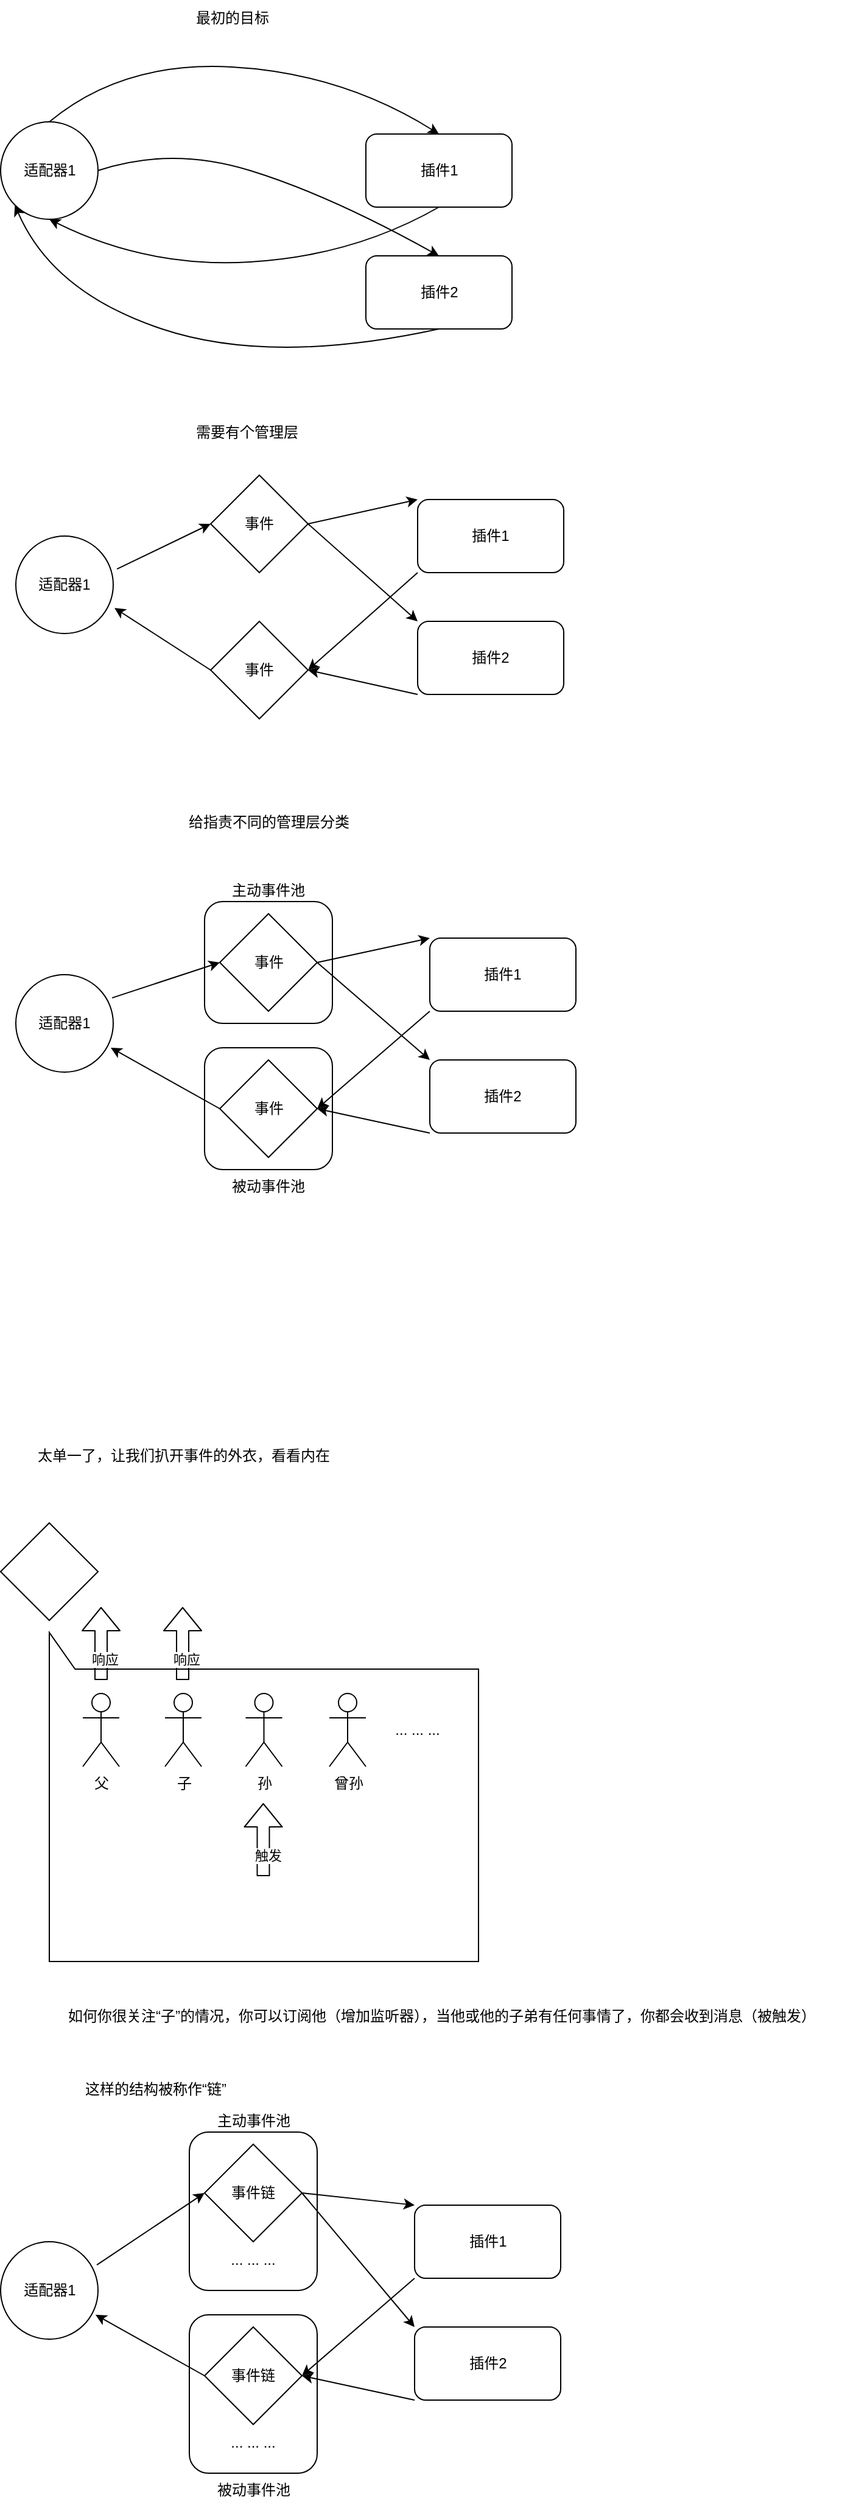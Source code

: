 <mxfile>
    <diagram id="wS3TeJK2cMO1Hy6B5Pol" name="第 1 页">
        <mxGraphModel dx="1130" dy="676" grid="1" gridSize="10" guides="1" tooltips="1" connect="1" arrows="1" fold="1" page="1" pageScale="1" pageWidth="827" pageHeight="1169" math="0" shadow="0">
            <root>
                <mxCell id="0"/>
                <mxCell id="1" parent="0"/>
                <mxCell id="80" value="被动事件池" style="rounded=1;whiteSpace=wrap;html=1;labelPosition=center;verticalLabelPosition=bottom;align=center;verticalAlign=top;" vertex="1" parent="1">
                    <mxGeometry x="205" y="870" width="105" height="100" as="geometry"/>
                </mxCell>
                <mxCell id="79" value="主动事件池" style="rounded=1;whiteSpace=wrap;html=1;labelPosition=center;verticalLabelPosition=top;align=center;verticalAlign=bottom;" vertex="1" parent="1">
                    <mxGeometry x="205" y="750" width="105" height="100" as="geometry"/>
                </mxCell>
                <mxCell id="2" value="适配器1" style="ellipse;whiteSpace=wrap;html=1;aspect=fixed;" vertex="1" parent="1">
                    <mxGeometry x="37.5" y="110" width="80" height="80" as="geometry"/>
                </mxCell>
                <mxCell id="45" value="插件1" style="rounded=1;whiteSpace=wrap;html=1;" vertex="1" parent="1">
                    <mxGeometry x="337.5" y="120" width="120" height="60" as="geometry"/>
                </mxCell>
                <mxCell id="47" value="" style="curved=1;endArrow=classic;html=1;entryX=0.5;entryY=1;entryDx=0;entryDy=0;exitX=0.5;exitY=1;exitDx=0;exitDy=0;" edge="1" parent="1" source="45" target="2">
                    <mxGeometry width="50" height="50" relative="1" as="geometry">
                        <mxPoint x="417.5" y="270" as="sourcePoint"/>
                        <mxPoint x="467.5" y="220" as="targetPoint"/>
                        <Array as="points">
                            <mxPoint x="327.5" y="220"/>
                            <mxPoint x="157.5" y="230"/>
                        </Array>
                    </mxGeometry>
                </mxCell>
                <mxCell id="48" value="" style="curved=1;endArrow=classic;html=1;exitX=0.5;exitY=0;exitDx=0;exitDy=0;entryX=0.5;entryY=0;entryDx=0;entryDy=0;" edge="1" parent="1" source="2" target="45">
                    <mxGeometry width="50" height="50" relative="1" as="geometry">
                        <mxPoint x="417.5" y="270" as="sourcePoint"/>
                        <mxPoint x="467.5" y="220" as="targetPoint"/>
                        <Array as="points">
                            <mxPoint x="137.5" y="60"/>
                            <mxPoint x="317.5" y="70"/>
                        </Array>
                    </mxGeometry>
                </mxCell>
                <mxCell id="51" value="最初的目标" style="text;html=1;strokeColor=none;fillColor=none;align=center;verticalAlign=middle;whiteSpace=wrap;rounded=0;" vertex="1" parent="1">
                    <mxGeometry x="177.5" y="10" width="100" height="30" as="geometry"/>
                </mxCell>
                <mxCell id="52" value="插件2" style="rounded=1;whiteSpace=wrap;html=1;" vertex="1" parent="1">
                    <mxGeometry x="337.5" y="220" width="120" height="60" as="geometry"/>
                </mxCell>
                <mxCell id="53" value="" style="curved=1;endArrow=classic;html=1;exitX=1;exitY=0.5;exitDx=0;exitDy=0;entryX=0.5;entryY=0;entryDx=0;entryDy=0;" edge="1" parent="1" source="2" target="52">
                    <mxGeometry width="50" height="50" relative="1" as="geometry">
                        <mxPoint x="87.5" y="120" as="sourcePoint"/>
                        <mxPoint x="407.5" y="130" as="targetPoint"/>
                        <Array as="points">
                            <mxPoint x="177.5" y="130"/>
                            <mxPoint x="307.5" y="170"/>
                        </Array>
                    </mxGeometry>
                </mxCell>
                <mxCell id="54" value="" style="curved=1;endArrow=classic;html=1;entryX=0;entryY=1;entryDx=0;entryDy=0;exitX=0.5;exitY=1;exitDx=0;exitDy=0;" edge="1" parent="1" source="52" target="2">
                    <mxGeometry width="50" height="50" relative="1" as="geometry">
                        <mxPoint x="370" y="180" as="sourcePoint"/>
                        <mxPoint x="50" y="190" as="targetPoint"/>
                        <Array as="points">
                            <mxPoint x="260" y="310"/>
                            <mxPoint x="80" y="250"/>
                        </Array>
                    </mxGeometry>
                </mxCell>
                <mxCell id="55" value="需要有个管理层" style="text;html=1;strokeColor=none;fillColor=none;align=center;verticalAlign=middle;whiteSpace=wrap;rounded=0;" vertex="1" parent="1">
                    <mxGeometry x="185" y="350" width="110" height="30" as="geometry"/>
                </mxCell>
                <mxCell id="60" style="edgeStyle=none;html=1;exitX=1.038;exitY=0.338;exitDx=0;exitDy=0;entryX=0;entryY=0.5;entryDx=0;entryDy=0;exitPerimeter=0;" edge="1" parent="1" source="56" target="59">
                    <mxGeometry relative="1" as="geometry"/>
                </mxCell>
                <mxCell id="56" value="适配器1" style="ellipse;whiteSpace=wrap;html=1;aspect=fixed;" vertex="1" parent="1">
                    <mxGeometry x="50" y="450" width="80" height="80" as="geometry"/>
                </mxCell>
                <mxCell id="64" style="edgeStyle=none;html=1;exitX=0;exitY=1;exitDx=0;exitDy=0;entryX=1;entryY=0.5;entryDx=0;entryDy=0;" edge="1" parent="1" source="57" target="63">
                    <mxGeometry relative="1" as="geometry"/>
                </mxCell>
                <mxCell id="57" value="插件1" style="rounded=1;whiteSpace=wrap;html=1;" vertex="1" parent="1">
                    <mxGeometry x="380" y="420" width="120" height="60" as="geometry"/>
                </mxCell>
                <mxCell id="65" style="edgeStyle=none;html=1;exitX=0;exitY=1;exitDx=0;exitDy=0;entryX=1;entryY=0.5;entryDx=0;entryDy=0;" edge="1" parent="1" source="58" target="63">
                    <mxGeometry relative="1" as="geometry">
                        <mxPoint x="300" y="580" as="targetPoint"/>
                    </mxGeometry>
                </mxCell>
                <mxCell id="58" value="插件2" style="rounded=1;whiteSpace=wrap;html=1;" vertex="1" parent="1">
                    <mxGeometry x="380" y="520" width="120" height="60" as="geometry"/>
                </mxCell>
                <mxCell id="61" style="edgeStyle=none;html=1;exitX=1;exitY=0.5;exitDx=0;exitDy=0;entryX=0;entryY=0;entryDx=0;entryDy=0;" edge="1" parent="1" source="59" target="57">
                    <mxGeometry relative="1" as="geometry"/>
                </mxCell>
                <mxCell id="62" style="edgeStyle=none;html=1;exitX=1;exitY=0.5;exitDx=0;exitDy=0;entryX=0;entryY=0;entryDx=0;entryDy=0;" edge="1" parent="1" source="59" target="58">
                    <mxGeometry relative="1" as="geometry"/>
                </mxCell>
                <mxCell id="59" value="事件" style="rhombus;whiteSpace=wrap;html=1;" vertex="1" parent="1">
                    <mxGeometry x="210" y="400" width="80" height="80" as="geometry"/>
                </mxCell>
                <mxCell id="66" style="edgeStyle=none;html=1;exitX=0;exitY=0.5;exitDx=0;exitDy=0;entryX=1.013;entryY=0.738;entryDx=0;entryDy=0;entryPerimeter=0;" edge="1" parent="1" source="63" target="56">
                    <mxGeometry relative="1" as="geometry"/>
                </mxCell>
                <mxCell id="63" value="事件" style="rhombus;whiteSpace=wrap;html=1;" vertex="1" parent="1">
                    <mxGeometry x="210" y="520" width="80" height="80" as="geometry"/>
                </mxCell>
                <mxCell id="67" value="给指责不同的管理层分类" style="text;html=1;strokeColor=none;fillColor=none;align=center;verticalAlign=middle;whiteSpace=wrap;rounded=0;" vertex="1" parent="1">
                    <mxGeometry x="182.5" y="670" width="150" height="30" as="geometry"/>
                </mxCell>
                <mxCell id="68" style="edgeStyle=none;html=1;exitX=0.988;exitY=0.238;exitDx=0;exitDy=0;entryX=0;entryY=0.5;entryDx=0;entryDy=0;exitPerimeter=0;" edge="1" parent="1" target="75" source="78">
                    <mxGeometry relative="1" as="geometry">
                        <mxPoint x="143.04" y="837.04" as="sourcePoint"/>
                    </mxGeometry>
                </mxCell>
                <mxCell id="69" style="edgeStyle=none;html=1;exitX=0;exitY=1;exitDx=0;exitDy=0;entryX=1;entryY=0.5;entryDx=0;entryDy=0;" edge="1" parent="1" source="70" target="77">
                    <mxGeometry relative="1" as="geometry"/>
                </mxCell>
                <mxCell id="70" value="插件1" style="rounded=1;whiteSpace=wrap;html=1;" vertex="1" parent="1">
                    <mxGeometry x="390" y="780" width="120" height="60" as="geometry"/>
                </mxCell>
                <mxCell id="71" style="edgeStyle=none;html=1;exitX=0;exitY=1;exitDx=0;exitDy=0;entryX=1;entryY=0.5;entryDx=0;entryDy=0;" edge="1" parent="1" source="72" target="77">
                    <mxGeometry relative="1" as="geometry">
                        <mxPoint x="310" y="940" as="targetPoint"/>
                    </mxGeometry>
                </mxCell>
                <mxCell id="72" value="插件2" style="rounded=1;whiteSpace=wrap;html=1;" vertex="1" parent="1">
                    <mxGeometry x="390" y="880" width="120" height="60" as="geometry"/>
                </mxCell>
                <mxCell id="73" style="edgeStyle=none;html=1;exitX=1;exitY=0.5;exitDx=0;exitDy=0;entryX=0;entryY=0;entryDx=0;entryDy=0;" edge="1" parent="1" source="75" target="70">
                    <mxGeometry relative="1" as="geometry"/>
                </mxCell>
                <mxCell id="74" style="edgeStyle=none;html=1;exitX=1;exitY=0.5;exitDx=0;exitDy=0;entryX=0;entryY=0;entryDx=0;entryDy=0;" edge="1" parent="1" source="75" target="72">
                    <mxGeometry relative="1" as="geometry"/>
                </mxCell>
                <mxCell id="75" value="事件" style="rhombus;whiteSpace=wrap;html=1;" vertex="1" parent="1">
                    <mxGeometry x="217.5" y="760" width="80" height="80" as="geometry"/>
                </mxCell>
                <mxCell id="76" style="edgeStyle=none;html=1;exitX=0;exitY=0.5;exitDx=0;exitDy=0;entryX=0.975;entryY=0.75;entryDx=0;entryDy=0;entryPerimeter=0;" edge="1" parent="1" source="77" target="78">
                    <mxGeometry relative="1" as="geometry">
                        <mxPoint x="141.04" y="869.04" as="targetPoint"/>
                    </mxGeometry>
                </mxCell>
                <mxCell id="77" value="事件" style="rhombus;whiteSpace=wrap;html=1;" vertex="1" parent="1">
                    <mxGeometry x="217.5" y="880" width="80" height="80" as="geometry"/>
                </mxCell>
                <mxCell id="78" value="适配器1" style="ellipse;whiteSpace=wrap;html=1;aspect=fixed;" vertex="1" parent="1">
                    <mxGeometry x="50" y="810" width="80" height="80" as="geometry"/>
                </mxCell>
                <mxCell id="82" value="太单一了，让我们扒开事件的外衣，看看内在" style="text;html=1;strokeColor=none;fillColor=none;align=center;verticalAlign=middle;whiteSpace=wrap;rounded=0;" vertex="1" parent="1">
                    <mxGeometry x="37.5" y="1190" width="300" height="30" as="geometry"/>
                </mxCell>
                <mxCell id="83" value="" style="rhombus;whiteSpace=wrap;html=1;" vertex="1" parent="1">
                    <mxGeometry x="37.5" y="1260" width="80" height="80" as="geometry"/>
                </mxCell>
                <mxCell id="84" value="" style="shape=callout;whiteSpace=wrap;html=1;perimeter=calloutPerimeter;rotation=-180;base=49;size=30;position=0.94;position2=1;" vertex="1" parent="1">
                    <mxGeometry x="77.5" y="1350" width="352.5" height="270" as="geometry"/>
                </mxCell>
                <mxCell id="85" value="父" style="shape=umlActor;verticalLabelPosition=bottom;verticalAlign=top;html=1;outlineConnect=0;" vertex="1" parent="1">
                    <mxGeometry x="105" y="1400" width="30" height="60" as="geometry"/>
                </mxCell>
                <mxCell id="86" value="子" style="shape=umlActor;verticalLabelPosition=bottom;verticalAlign=top;html=1;outlineConnect=0;" vertex="1" parent="1">
                    <mxGeometry x="172.5" y="1400" width="30" height="60" as="geometry"/>
                </mxCell>
                <mxCell id="87" value="孙" style="shape=umlActor;verticalLabelPosition=bottom;verticalAlign=top;html=1;outlineConnect=0;" vertex="1" parent="1">
                    <mxGeometry x="238.75" y="1400" width="30" height="60" as="geometry"/>
                </mxCell>
                <mxCell id="88" value="曾孙" style="shape=umlActor;verticalLabelPosition=bottom;verticalAlign=top;html=1;outlineConnect=0;" vertex="1" parent="1">
                    <mxGeometry x="307.5" y="1400" width="30" height="60" as="geometry"/>
                </mxCell>
                <mxCell id="91" value="... ... ..." style="text;html=1;strokeColor=none;fillColor=none;align=center;verticalAlign=middle;whiteSpace=wrap;rounded=0;" vertex="1" parent="1">
                    <mxGeometry x="350" y="1415" width="60" height="30" as="geometry"/>
                </mxCell>
                <mxCell id="92" value="" style="shape=flexArrow;endArrow=classic;html=1;labelPosition=center;verticalLabelPosition=bottom;align=center;verticalAlign=top;" edge="1" parent="1">
                    <mxGeometry width="50" height="50" relative="1" as="geometry">
                        <mxPoint x="253.25" y="1550" as="sourcePoint"/>
                        <mxPoint x="253.25" y="1490" as="targetPoint"/>
                    </mxGeometry>
                </mxCell>
                <mxCell id="93" value="触发" style="edgeLabel;html=1;align=center;verticalAlign=middle;resizable=0;points=[];" vertex="1" connectable="0" parent="92">
                    <mxGeometry x="-0.433" y="-3" relative="1" as="geometry">
                        <mxPoint as="offset"/>
                    </mxGeometry>
                </mxCell>
                <mxCell id="95" value="" style="shape=flexArrow;endArrow=classic;html=1;labelPosition=center;verticalLabelPosition=bottom;align=center;verticalAlign=top;" edge="1" parent="1">
                    <mxGeometry width="50" height="50" relative="1" as="geometry">
                        <mxPoint x="187" y="1389" as="sourcePoint"/>
                        <mxPoint x="187" y="1329" as="targetPoint"/>
                    </mxGeometry>
                </mxCell>
                <mxCell id="96" value="响应" style="edgeLabel;html=1;align=center;verticalAlign=middle;resizable=0;points=[];" vertex="1" connectable="0" parent="95">
                    <mxGeometry x="-0.433" y="-3" relative="1" as="geometry">
                        <mxPoint as="offset"/>
                    </mxGeometry>
                </mxCell>
                <mxCell id="97" value="" style="shape=flexArrow;endArrow=classic;html=1;labelPosition=center;verticalLabelPosition=bottom;align=center;verticalAlign=top;" edge="1" parent="1">
                    <mxGeometry width="50" height="50" relative="1" as="geometry">
                        <mxPoint x="120" y="1389" as="sourcePoint"/>
                        <mxPoint x="120" y="1329" as="targetPoint"/>
                    </mxGeometry>
                </mxCell>
                <mxCell id="98" value="响应" style="edgeLabel;html=1;align=center;verticalAlign=middle;resizable=0;points=[];" vertex="1" connectable="0" parent="97">
                    <mxGeometry x="-0.433" y="-3" relative="1" as="geometry">
                        <mxPoint as="offset"/>
                    </mxGeometry>
                </mxCell>
                <mxCell id="100" value="如何你很关注“子”的情况，你可以订阅他（增加监听器），当他或他的子弟有任何事情了，你都会收到消息（被触发）" style="text;html=1;strokeColor=none;fillColor=none;align=center;verticalAlign=middle;whiteSpace=wrap;rounded=0;" vertex="1" parent="1">
                    <mxGeometry x="70" y="1650" width="660" height="30" as="geometry"/>
                </mxCell>
                <mxCell id="102" value="这样的结构被称作“链”" style="text;html=1;strokeColor=none;fillColor=none;align=center;verticalAlign=middle;whiteSpace=wrap;rounded=0;" vertex="1" parent="1">
                    <mxGeometry x="90" y="1710" width="150" height="30" as="geometry"/>
                </mxCell>
                <mxCell id="103" value="被动事件池" style="rounded=1;whiteSpace=wrap;html=1;labelPosition=center;verticalLabelPosition=bottom;align=center;verticalAlign=top;" vertex="1" parent="1">
                    <mxGeometry x="192.5" y="1910" width="105" height="130" as="geometry"/>
                </mxCell>
                <mxCell id="104" value="主动事件池" style="rounded=1;whiteSpace=wrap;html=1;labelPosition=center;verticalLabelPosition=top;align=center;verticalAlign=bottom;" vertex="1" parent="1">
                    <mxGeometry x="192.5" y="1760" width="105" height="130" as="geometry"/>
                </mxCell>
                <mxCell id="105" style="edgeStyle=none;html=1;exitX=0.988;exitY=0.238;exitDx=0;exitDy=0;entryX=0;entryY=0.5;entryDx=0;entryDy=0;exitPerimeter=0;" edge="1" parent="1" source="115" target="112">
                    <mxGeometry relative="1" as="geometry">
                        <mxPoint x="130.54" y="1877.04" as="sourcePoint"/>
                    </mxGeometry>
                </mxCell>
                <mxCell id="106" style="edgeStyle=none;html=1;exitX=0;exitY=1;exitDx=0;exitDy=0;entryX=1;entryY=0.5;entryDx=0;entryDy=0;" edge="1" parent="1" source="107" target="114">
                    <mxGeometry relative="1" as="geometry"/>
                </mxCell>
                <mxCell id="107" value="插件1" style="rounded=1;whiteSpace=wrap;html=1;" vertex="1" parent="1">
                    <mxGeometry x="377.5" y="1820" width="120" height="60" as="geometry"/>
                </mxCell>
                <mxCell id="108" style="edgeStyle=none;html=1;exitX=0;exitY=1;exitDx=0;exitDy=0;entryX=1;entryY=0.5;entryDx=0;entryDy=0;" edge="1" parent="1" source="109" target="114">
                    <mxGeometry relative="1" as="geometry">
                        <mxPoint x="297.5" y="1980" as="targetPoint"/>
                    </mxGeometry>
                </mxCell>
                <mxCell id="109" value="插件2" style="rounded=1;whiteSpace=wrap;html=1;" vertex="1" parent="1">
                    <mxGeometry x="377.5" y="1920" width="120" height="60" as="geometry"/>
                </mxCell>
                <mxCell id="110" style="edgeStyle=none;html=1;exitX=1;exitY=0.5;exitDx=0;exitDy=0;entryX=0;entryY=0;entryDx=0;entryDy=0;" edge="1" parent="1" source="112" target="107">
                    <mxGeometry relative="1" as="geometry"/>
                </mxCell>
                <mxCell id="111" style="edgeStyle=none;html=1;exitX=1;exitY=0.5;exitDx=0;exitDy=0;entryX=0;entryY=0;entryDx=0;entryDy=0;" edge="1" parent="1" source="112" target="109">
                    <mxGeometry relative="1" as="geometry"/>
                </mxCell>
                <mxCell id="112" value="事件链" style="rhombus;whiteSpace=wrap;html=1;" vertex="1" parent="1">
                    <mxGeometry x="205" y="1770" width="80" height="80" as="geometry"/>
                </mxCell>
                <mxCell id="113" style="edgeStyle=none;html=1;exitX=0;exitY=0.5;exitDx=0;exitDy=0;entryX=0.975;entryY=0.75;entryDx=0;entryDy=0;entryPerimeter=0;" edge="1" parent="1" source="114" target="115">
                    <mxGeometry relative="1" as="geometry">
                        <mxPoint x="128.54" y="1909.04" as="targetPoint"/>
                    </mxGeometry>
                </mxCell>
                <mxCell id="114" value="事件链" style="rhombus;whiteSpace=wrap;html=1;" vertex="1" parent="1">
                    <mxGeometry x="205" y="1920" width="80" height="80" as="geometry"/>
                </mxCell>
                <mxCell id="115" value="适配器1" style="ellipse;whiteSpace=wrap;html=1;aspect=fixed;" vertex="1" parent="1">
                    <mxGeometry x="37.5" y="1850" width="80" height="80" as="geometry"/>
                </mxCell>
                <mxCell id="116" value="... ... ..." style="text;html=1;strokeColor=none;fillColor=none;align=center;verticalAlign=middle;whiteSpace=wrap;rounded=0;" vertex="1" parent="1">
                    <mxGeometry x="215" y="1850" width="60" height="30" as="geometry"/>
                </mxCell>
                <mxCell id="117" value="... ... ..." style="text;html=1;strokeColor=none;fillColor=none;align=center;verticalAlign=middle;whiteSpace=wrap;rounded=0;" vertex="1" parent="1">
                    <mxGeometry x="215" y="2000" width="60" height="30" as="geometry"/>
                </mxCell>
            </root>
        </mxGraphModel>
    </diagram>
</mxfile>